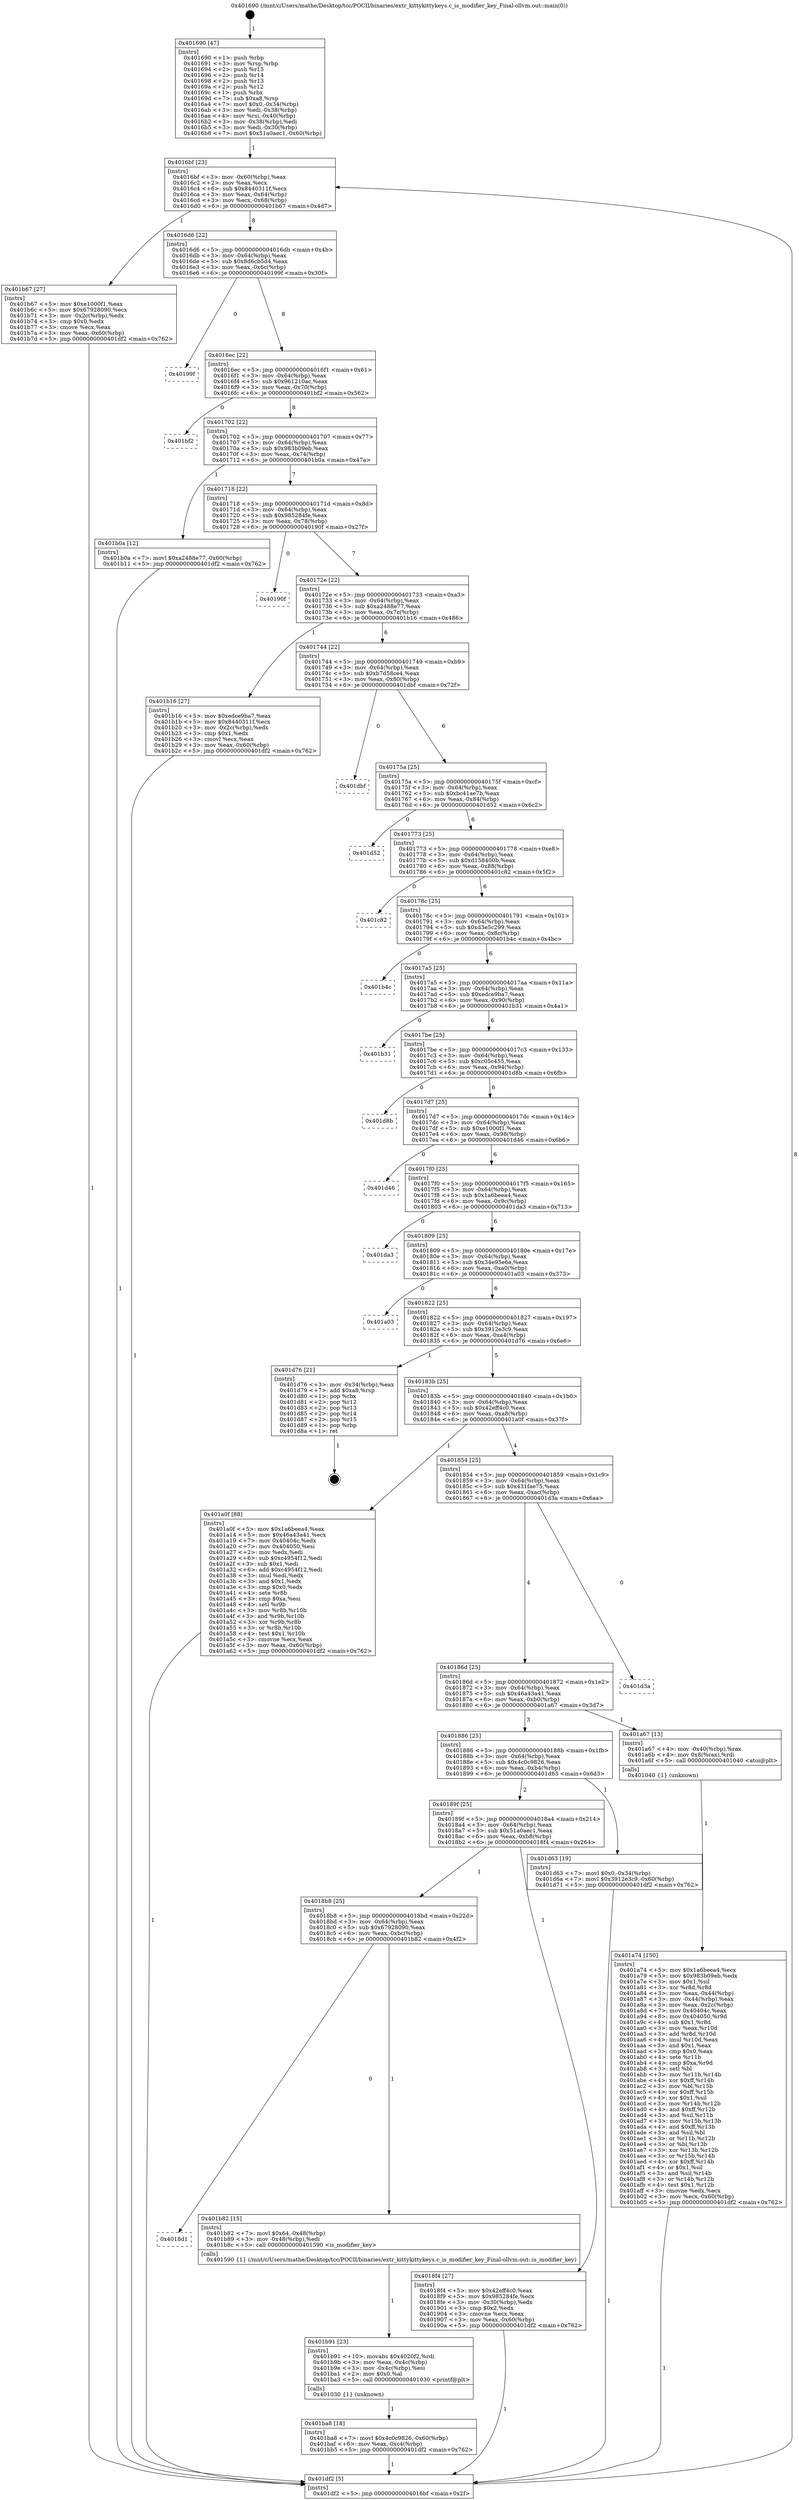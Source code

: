 digraph "0x401690" {
  label = "0x401690 (/mnt/c/Users/mathe/Desktop/tcc/POCII/binaries/extr_kittykittykeys.c_is_modifier_key_Final-ollvm.out::main(0))"
  labelloc = "t"
  node[shape=record]

  Entry [label="",width=0.3,height=0.3,shape=circle,fillcolor=black,style=filled]
  "0x4016bf" [label="{
     0x4016bf [23]\l
     | [instrs]\l
     &nbsp;&nbsp;0x4016bf \<+3\>: mov -0x60(%rbp),%eax\l
     &nbsp;&nbsp;0x4016c2 \<+2\>: mov %eax,%ecx\l
     &nbsp;&nbsp;0x4016c4 \<+6\>: sub $0x8440311f,%ecx\l
     &nbsp;&nbsp;0x4016ca \<+3\>: mov %eax,-0x64(%rbp)\l
     &nbsp;&nbsp;0x4016cd \<+3\>: mov %ecx,-0x68(%rbp)\l
     &nbsp;&nbsp;0x4016d0 \<+6\>: je 0000000000401b67 \<main+0x4d7\>\l
  }"]
  "0x401b67" [label="{
     0x401b67 [27]\l
     | [instrs]\l
     &nbsp;&nbsp;0x401b67 \<+5\>: mov $0xe1000f1,%eax\l
     &nbsp;&nbsp;0x401b6c \<+5\>: mov $0x67928090,%ecx\l
     &nbsp;&nbsp;0x401b71 \<+3\>: mov -0x2c(%rbp),%edx\l
     &nbsp;&nbsp;0x401b74 \<+3\>: cmp $0x0,%edx\l
     &nbsp;&nbsp;0x401b77 \<+3\>: cmove %ecx,%eax\l
     &nbsp;&nbsp;0x401b7a \<+3\>: mov %eax,-0x60(%rbp)\l
     &nbsp;&nbsp;0x401b7d \<+5\>: jmp 0000000000401df2 \<main+0x762\>\l
  }"]
  "0x4016d6" [label="{
     0x4016d6 [22]\l
     | [instrs]\l
     &nbsp;&nbsp;0x4016d6 \<+5\>: jmp 00000000004016db \<main+0x4b\>\l
     &nbsp;&nbsp;0x4016db \<+3\>: mov -0x64(%rbp),%eax\l
     &nbsp;&nbsp;0x4016de \<+5\>: sub $0x8d6cb5d4,%eax\l
     &nbsp;&nbsp;0x4016e3 \<+3\>: mov %eax,-0x6c(%rbp)\l
     &nbsp;&nbsp;0x4016e6 \<+6\>: je 000000000040199f \<main+0x30f\>\l
  }"]
  Exit [label="",width=0.3,height=0.3,shape=circle,fillcolor=black,style=filled,peripheries=2]
  "0x40199f" [label="{
     0x40199f\l
  }", style=dashed]
  "0x4016ec" [label="{
     0x4016ec [22]\l
     | [instrs]\l
     &nbsp;&nbsp;0x4016ec \<+5\>: jmp 00000000004016f1 \<main+0x61\>\l
     &nbsp;&nbsp;0x4016f1 \<+3\>: mov -0x64(%rbp),%eax\l
     &nbsp;&nbsp;0x4016f4 \<+5\>: sub $0x961210ac,%eax\l
     &nbsp;&nbsp;0x4016f9 \<+3\>: mov %eax,-0x70(%rbp)\l
     &nbsp;&nbsp;0x4016fc \<+6\>: je 0000000000401bf2 \<main+0x562\>\l
  }"]
  "0x401ba8" [label="{
     0x401ba8 [18]\l
     | [instrs]\l
     &nbsp;&nbsp;0x401ba8 \<+7\>: movl $0x4c0c9826,-0x60(%rbp)\l
     &nbsp;&nbsp;0x401baf \<+6\>: mov %eax,-0xc4(%rbp)\l
     &nbsp;&nbsp;0x401bb5 \<+5\>: jmp 0000000000401df2 \<main+0x762\>\l
  }"]
  "0x401bf2" [label="{
     0x401bf2\l
  }", style=dashed]
  "0x401702" [label="{
     0x401702 [22]\l
     | [instrs]\l
     &nbsp;&nbsp;0x401702 \<+5\>: jmp 0000000000401707 \<main+0x77\>\l
     &nbsp;&nbsp;0x401707 \<+3\>: mov -0x64(%rbp),%eax\l
     &nbsp;&nbsp;0x40170a \<+5\>: sub $0x983b09eb,%eax\l
     &nbsp;&nbsp;0x40170f \<+3\>: mov %eax,-0x74(%rbp)\l
     &nbsp;&nbsp;0x401712 \<+6\>: je 0000000000401b0a \<main+0x47a\>\l
  }"]
  "0x401b91" [label="{
     0x401b91 [23]\l
     | [instrs]\l
     &nbsp;&nbsp;0x401b91 \<+10\>: movabs $0x4020f2,%rdi\l
     &nbsp;&nbsp;0x401b9b \<+3\>: mov %eax,-0x4c(%rbp)\l
     &nbsp;&nbsp;0x401b9e \<+3\>: mov -0x4c(%rbp),%esi\l
     &nbsp;&nbsp;0x401ba1 \<+2\>: mov $0x0,%al\l
     &nbsp;&nbsp;0x401ba3 \<+5\>: call 0000000000401030 \<printf@plt\>\l
     | [calls]\l
     &nbsp;&nbsp;0x401030 \{1\} (unknown)\l
  }"]
  "0x401b0a" [label="{
     0x401b0a [12]\l
     | [instrs]\l
     &nbsp;&nbsp;0x401b0a \<+7\>: movl $0xa2488e77,-0x60(%rbp)\l
     &nbsp;&nbsp;0x401b11 \<+5\>: jmp 0000000000401df2 \<main+0x762\>\l
  }"]
  "0x401718" [label="{
     0x401718 [22]\l
     | [instrs]\l
     &nbsp;&nbsp;0x401718 \<+5\>: jmp 000000000040171d \<main+0x8d\>\l
     &nbsp;&nbsp;0x40171d \<+3\>: mov -0x64(%rbp),%eax\l
     &nbsp;&nbsp;0x401720 \<+5\>: sub $0x985284fe,%eax\l
     &nbsp;&nbsp;0x401725 \<+3\>: mov %eax,-0x78(%rbp)\l
     &nbsp;&nbsp;0x401728 \<+6\>: je 000000000040190f \<main+0x27f\>\l
  }"]
  "0x4018d1" [label="{
     0x4018d1\l
  }", style=dashed]
  "0x40190f" [label="{
     0x40190f\l
  }", style=dashed]
  "0x40172e" [label="{
     0x40172e [22]\l
     | [instrs]\l
     &nbsp;&nbsp;0x40172e \<+5\>: jmp 0000000000401733 \<main+0xa3\>\l
     &nbsp;&nbsp;0x401733 \<+3\>: mov -0x64(%rbp),%eax\l
     &nbsp;&nbsp;0x401736 \<+5\>: sub $0xa2488e77,%eax\l
     &nbsp;&nbsp;0x40173b \<+3\>: mov %eax,-0x7c(%rbp)\l
     &nbsp;&nbsp;0x40173e \<+6\>: je 0000000000401b16 \<main+0x486\>\l
  }"]
  "0x401b82" [label="{
     0x401b82 [15]\l
     | [instrs]\l
     &nbsp;&nbsp;0x401b82 \<+7\>: movl $0x64,-0x48(%rbp)\l
     &nbsp;&nbsp;0x401b89 \<+3\>: mov -0x48(%rbp),%edi\l
     &nbsp;&nbsp;0x401b8c \<+5\>: call 0000000000401590 \<is_modifier_key\>\l
     | [calls]\l
     &nbsp;&nbsp;0x401590 \{1\} (/mnt/c/Users/mathe/Desktop/tcc/POCII/binaries/extr_kittykittykeys.c_is_modifier_key_Final-ollvm.out::is_modifier_key)\l
  }"]
  "0x401b16" [label="{
     0x401b16 [27]\l
     | [instrs]\l
     &nbsp;&nbsp;0x401b16 \<+5\>: mov $0xedce9ba7,%eax\l
     &nbsp;&nbsp;0x401b1b \<+5\>: mov $0x8440311f,%ecx\l
     &nbsp;&nbsp;0x401b20 \<+3\>: mov -0x2c(%rbp),%edx\l
     &nbsp;&nbsp;0x401b23 \<+3\>: cmp $0x1,%edx\l
     &nbsp;&nbsp;0x401b26 \<+3\>: cmovl %ecx,%eax\l
     &nbsp;&nbsp;0x401b29 \<+3\>: mov %eax,-0x60(%rbp)\l
     &nbsp;&nbsp;0x401b2c \<+5\>: jmp 0000000000401df2 \<main+0x762\>\l
  }"]
  "0x401744" [label="{
     0x401744 [22]\l
     | [instrs]\l
     &nbsp;&nbsp;0x401744 \<+5\>: jmp 0000000000401749 \<main+0xb9\>\l
     &nbsp;&nbsp;0x401749 \<+3\>: mov -0x64(%rbp),%eax\l
     &nbsp;&nbsp;0x40174c \<+5\>: sub $0xb7d58ce4,%eax\l
     &nbsp;&nbsp;0x401751 \<+3\>: mov %eax,-0x80(%rbp)\l
     &nbsp;&nbsp;0x401754 \<+6\>: je 0000000000401dbf \<main+0x72f\>\l
  }"]
  "0x401a74" [label="{
     0x401a74 [150]\l
     | [instrs]\l
     &nbsp;&nbsp;0x401a74 \<+5\>: mov $0x1a6beea4,%ecx\l
     &nbsp;&nbsp;0x401a79 \<+5\>: mov $0x983b09eb,%edx\l
     &nbsp;&nbsp;0x401a7e \<+3\>: mov $0x1,%sil\l
     &nbsp;&nbsp;0x401a81 \<+3\>: xor %r8d,%r8d\l
     &nbsp;&nbsp;0x401a84 \<+3\>: mov %eax,-0x44(%rbp)\l
     &nbsp;&nbsp;0x401a87 \<+3\>: mov -0x44(%rbp),%eax\l
     &nbsp;&nbsp;0x401a8a \<+3\>: mov %eax,-0x2c(%rbp)\l
     &nbsp;&nbsp;0x401a8d \<+7\>: mov 0x40404c,%eax\l
     &nbsp;&nbsp;0x401a94 \<+8\>: mov 0x404050,%r9d\l
     &nbsp;&nbsp;0x401a9c \<+4\>: sub $0x1,%r8d\l
     &nbsp;&nbsp;0x401aa0 \<+3\>: mov %eax,%r10d\l
     &nbsp;&nbsp;0x401aa3 \<+3\>: add %r8d,%r10d\l
     &nbsp;&nbsp;0x401aa6 \<+4\>: imul %r10d,%eax\l
     &nbsp;&nbsp;0x401aaa \<+3\>: and $0x1,%eax\l
     &nbsp;&nbsp;0x401aad \<+3\>: cmp $0x0,%eax\l
     &nbsp;&nbsp;0x401ab0 \<+4\>: sete %r11b\l
     &nbsp;&nbsp;0x401ab4 \<+4\>: cmp $0xa,%r9d\l
     &nbsp;&nbsp;0x401ab8 \<+3\>: setl %bl\l
     &nbsp;&nbsp;0x401abb \<+3\>: mov %r11b,%r14b\l
     &nbsp;&nbsp;0x401abe \<+4\>: xor $0xff,%r14b\l
     &nbsp;&nbsp;0x401ac2 \<+3\>: mov %bl,%r15b\l
     &nbsp;&nbsp;0x401ac5 \<+4\>: xor $0xff,%r15b\l
     &nbsp;&nbsp;0x401ac9 \<+4\>: xor $0x1,%sil\l
     &nbsp;&nbsp;0x401acd \<+3\>: mov %r14b,%r12b\l
     &nbsp;&nbsp;0x401ad0 \<+4\>: and $0xff,%r12b\l
     &nbsp;&nbsp;0x401ad4 \<+3\>: and %sil,%r11b\l
     &nbsp;&nbsp;0x401ad7 \<+3\>: mov %r15b,%r13b\l
     &nbsp;&nbsp;0x401ada \<+4\>: and $0xff,%r13b\l
     &nbsp;&nbsp;0x401ade \<+3\>: and %sil,%bl\l
     &nbsp;&nbsp;0x401ae1 \<+3\>: or %r11b,%r12b\l
     &nbsp;&nbsp;0x401ae4 \<+3\>: or %bl,%r13b\l
     &nbsp;&nbsp;0x401ae7 \<+3\>: xor %r13b,%r12b\l
     &nbsp;&nbsp;0x401aea \<+3\>: or %r15b,%r14b\l
     &nbsp;&nbsp;0x401aed \<+4\>: xor $0xff,%r14b\l
     &nbsp;&nbsp;0x401af1 \<+4\>: or $0x1,%sil\l
     &nbsp;&nbsp;0x401af5 \<+3\>: and %sil,%r14b\l
     &nbsp;&nbsp;0x401af8 \<+3\>: or %r14b,%r12b\l
     &nbsp;&nbsp;0x401afb \<+4\>: test $0x1,%r12b\l
     &nbsp;&nbsp;0x401aff \<+3\>: cmovne %edx,%ecx\l
     &nbsp;&nbsp;0x401b02 \<+3\>: mov %ecx,-0x60(%rbp)\l
     &nbsp;&nbsp;0x401b05 \<+5\>: jmp 0000000000401df2 \<main+0x762\>\l
  }"]
  "0x401dbf" [label="{
     0x401dbf\l
  }", style=dashed]
  "0x40175a" [label="{
     0x40175a [25]\l
     | [instrs]\l
     &nbsp;&nbsp;0x40175a \<+5\>: jmp 000000000040175f \<main+0xcf\>\l
     &nbsp;&nbsp;0x40175f \<+3\>: mov -0x64(%rbp),%eax\l
     &nbsp;&nbsp;0x401762 \<+5\>: sub $0xbc41ae7b,%eax\l
     &nbsp;&nbsp;0x401767 \<+6\>: mov %eax,-0x84(%rbp)\l
     &nbsp;&nbsp;0x40176d \<+6\>: je 0000000000401d52 \<main+0x6c2\>\l
  }"]
  "0x401690" [label="{
     0x401690 [47]\l
     | [instrs]\l
     &nbsp;&nbsp;0x401690 \<+1\>: push %rbp\l
     &nbsp;&nbsp;0x401691 \<+3\>: mov %rsp,%rbp\l
     &nbsp;&nbsp;0x401694 \<+2\>: push %r15\l
     &nbsp;&nbsp;0x401696 \<+2\>: push %r14\l
     &nbsp;&nbsp;0x401698 \<+2\>: push %r13\l
     &nbsp;&nbsp;0x40169a \<+2\>: push %r12\l
     &nbsp;&nbsp;0x40169c \<+1\>: push %rbx\l
     &nbsp;&nbsp;0x40169d \<+7\>: sub $0xa8,%rsp\l
     &nbsp;&nbsp;0x4016a4 \<+7\>: movl $0x0,-0x34(%rbp)\l
     &nbsp;&nbsp;0x4016ab \<+3\>: mov %edi,-0x38(%rbp)\l
     &nbsp;&nbsp;0x4016ae \<+4\>: mov %rsi,-0x40(%rbp)\l
     &nbsp;&nbsp;0x4016b2 \<+3\>: mov -0x38(%rbp),%edi\l
     &nbsp;&nbsp;0x4016b5 \<+3\>: mov %edi,-0x30(%rbp)\l
     &nbsp;&nbsp;0x4016b8 \<+7\>: movl $0x51a0aec1,-0x60(%rbp)\l
  }"]
  "0x401d52" [label="{
     0x401d52\l
  }", style=dashed]
  "0x401773" [label="{
     0x401773 [25]\l
     | [instrs]\l
     &nbsp;&nbsp;0x401773 \<+5\>: jmp 0000000000401778 \<main+0xe8\>\l
     &nbsp;&nbsp;0x401778 \<+3\>: mov -0x64(%rbp),%eax\l
     &nbsp;&nbsp;0x40177b \<+5\>: sub $0xd158400b,%eax\l
     &nbsp;&nbsp;0x401780 \<+6\>: mov %eax,-0x88(%rbp)\l
     &nbsp;&nbsp;0x401786 \<+6\>: je 0000000000401c82 \<main+0x5f2\>\l
  }"]
  "0x401df2" [label="{
     0x401df2 [5]\l
     | [instrs]\l
     &nbsp;&nbsp;0x401df2 \<+5\>: jmp 00000000004016bf \<main+0x2f\>\l
  }"]
  "0x401c82" [label="{
     0x401c82\l
  }", style=dashed]
  "0x40178c" [label="{
     0x40178c [25]\l
     | [instrs]\l
     &nbsp;&nbsp;0x40178c \<+5\>: jmp 0000000000401791 \<main+0x101\>\l
     &nbsp;&nbsp;0x401791 \<+3\>: mov -0x64(%rbp),%eax\l
     &nbsp;&nbsp;0x401794 \<+5\>: sub $0xd3e5c299,%eax\l
     &nbsp;&nbsp;0x401799 \<+6\>: mov %eax,-0x8c(%rbp)\l
     &nbsp;&nbsp;0x40179f \<+6\>: je 0000000000401b4c \<main+0x4bc\>\l
  }"]
  "0x4018b8" [label="{
     0x4018b8 [25]\l
     | [instrs]\l
     &nbsp;&nbsp;0x4018b8 \<+5\>: jmp 00000000004018bd \<main+0x22d\>\l
     &nbsp;&nbsp;0x4018bd \<+3\>: mov -0x64(%rbp),%eax\l
     &nbsp;&nbsp;0x4018c0 \<+5\>: sub $0x67928090,%eax\l
     &nbsp;&nbsp;0x4018c5 \<+6\>: mov %eax,-0xbc(%rbp)\l
     &nbsp;&nbsp;0x4018cb \<+6\>: je 0000000000401b82 \<main+0x4f2\>\l
  }"]
  "0x401b4c" [label="{
     0x401b4c\l
  }", style=dashed]
  "0x4017a5" [label="{
     0x4017a5 [25]\l
     | [instrs]\l
     &nbsp;&nbsp;0x4017a5 \<+5\>: jmp 00000000004017aa \<main+0x11a\>\l
     &nbsp;&nbsp;0x4017aa \<+3\>: mov -0x64(%rbp),%eax\l
     &nbsp;&nbsp;0x4017ad \<+5\>: sub $0xedce9ba7,%eax\l
     &nbsp;&nbsp;0x4017b2 \<+6\>: mov %eax,-0x90(%rbp)\l
     &nbsp;&nbsp;0x4017b8 \<+6\>: je 0000000000401b31 \<main+0x4a1\>\l
  }"]
  "0x4018f4" [label="{
     0x4018f4 [27]\l
     | [instrs]\l
     &nbsp;&nbsp;0x4018f4 \<+5\>: mov $0x42eff4c0,%eax\l
     &nbsp;&nbsp;0x4018f9 \<+5\>: mov $0x985284fe,%ecx\l
     &nbsp;&nbsp;0x4018fe \<+3\>: mov -0x30(%rbp),%edx\l
     &nbsp;&nbsp;0x401901 \<+3\>: cmp $0x2,%edx\l
     &nbsp;&nbsp;0x401904 \<+3\>: cmovne %ecx,%eax\l
     &nbsp;&nbsp;0x401907 \<+3\>: mov %eax,-0x60(%rbp)\l
     &nbsp;&nbsp;0x40190a \<+5\>: jmp 0000000000401df2 \<main+0x762\>\l
  }"]
  "0x401b31" [label="{
     0x401b31\l
  }", style=dashed]
  "0x4017be" [label="{
     0x4017be [25]\l
     | [instrs]\l
     &nbsp;&nbsp;0x4017be \<+5\>: jmp 00000000004017c3 \<main+0x133\>\l
     &nbsp;&nbsp;0x4017c3 \<+3\>: mov -0x64(%rbp),%eax\l
     &nbsp;&nbsp;0x4017c6 \<+5\>: sub $0xc05c455,%eax\l
     &nbsp;&nbsp;0x4017cb \<+6\>: mov %eax,-0x94(%rbp)\l
     &nbsp;&nbsp;0x4017d1 \<+6\>: je 0000000000401d8b \<main+0x6fb\>\l
  }"]
  "0x40189f" [label="{
     0x40189f [25]\l
     | [instrs]\l
     &nbsp;&nbsp;0x40189f \<+5\>: jmp 00000000004018a4 \<main+0x214\>\l
     &nbsp;&nbsp;0x4018a4 \<+3\>: mov -0x64(%rbp),%eax\l
     &nbsp;&nbsp;0x4018a7 \<+5\>: sub $0x51a0aec1,%eax\l
     &nbsp;&nbsp;0x4018ac \<+6\>: mov %eax,-0xb8(%rbp)\l
     &nbsp;&nbsp;0x4018b2 \<+6\>: je 00000000004018f4 \<main+0x264\>\l
  }"]
  "0x401d8b" [label="{
     0x401d8b\l
  }", style=dashed]
  "0x4017d7" [label="{
     0x4017d7 [25]\l
     | [instrs]\l
     &nbsp;&nbsp;0x4017d7 \<+5\>: jmp 00000000004017dc \<main+0x14c\>\l
     &nbsp;&nbsp;0x4017dc \<+3\>: mov -0x64(%rbp),%eax\l
     &nbsp;&nbsp;0x4017df \<+5\>: sub $0xe1000f1,%eax\l
     &nbsp;&nbsp;0x4017e4 \<+6\>: mov %eax,-0x98(%rbp)\l
     &nbsp;&nbsp;0x4017ea \<+6\>: je 0000000000401d46 \<main+0x6b6\>\l
  }"]
  "0x401d63" [label="{
     0x401d63 [19]\l
     | [instrs]\l
     &nbsp;&nbsp;0x401d63 \<+7\>: movl $0x0,-0x34(%rbp)\l
     &nbsp;&nbsp;0x401d6a \<+7\>: movl $0x3912e3c9,-0x60(%rbp)\l
     &nbsp;&nbsp;0x401d71 \<+5\>: jmp 0000000000401df2 \<main+0x762\>\l
  }"]
  "0x401d46" [label="{
     0x401d46\l
  }", style=dashed]
  "0x4017f0" [label="{
     0x4017f0 [25]\l
     | [instrs]\l
     &nbsp;&nbsp;0x4017f0 \<+5\>: jmp 00000000004017f5 \<main+0x165\>\l
     &nbsp;&nbsp;0x4017f5 \<+3\>: mov -0x64(%rbp),%eax\l
     &nbsp;&nbsp;0x4017f8 \<+5\>: sub $0x1a6beea4,%eax\l
     &nbsp;&nbsp;0x4017fd \<+6\>: mov %eax,-0x9c(%rbp)\l
     &nbsp;&nbsp;0x401803 \<+6\>: je 0000000000401da3 \<main+0x713\>\l
  }"]
  "0x401886" [label="{
     0x401886 [25]\l
     | [instrs]\l
     &nbsp;&nbsp;0x401886 \<+5\>: jmp 000000000040188b \<main+0x1fb\>\l
     &nbsp;&nbsp;0x40188b \<+3\>: mov -0x64(%rbp),%eax\l
     &nbsp;&nbsp;0x40188e \<+5\>: sub $0x4c0c9826,%eax\l
     &nbsp;&nbsp;0x401893 \<+6\>: mov %eax,-0xb4(%rbp)\l
     &nbsp;&nbsp;0x401899 \<+6\>: je 0000000000401d63 \<main+0x6d3\>\l
  }"]
  "0x401da3" [label="{
     0x401da3\l
  }", style=dashed]
  "0x401809" [label="{
     0x401809 [25]\l
     | [instrs]\l
     &nbsp;&nbsp;0x401809 \<+5\>: jmp 000000000040180e \<main+0x17e\>\l
     &nbsp;&nbsp;0x40180e \<+3\>: mov -0x64(%rbp),%eax\l
     &nbsp;&nbsp;0x401811 \<+5\>: sub $0x34e95e6e,%eax\l
     &nbsp;&nbsp;0x401816 \<+6\>: mov %eax,-0xa0(%rbp)\l
     &nbsp;&nbsp;0x40181c \<+6\>: je 0000000000401a03 \<main+0x373\>\l
  }"]
  "0x401a67" [label="{
     0x401a67 [13]\l
     | [instrs]\l
     &nbsp;&nbsp;0x401a67 \<+4\>: mov -0x40(%rbp),%rax\l
     &nbsp;&nbsp;0x401a6b \<+4\>: mov 0x8(%rax),%rdi\l
     &nbsp;&nbsp;0x401a6f \<+5\>: call 0000000000401040 \<atoi@plt\>\l
     | [calls]\l
     &nbsp;&nbsp;0x401040 \{1\} (unknown)\l
  }"]
  "0x401a03" [label="{
     0x401a03\l
  }", style=dashed]
  "0x401822" [label="{
     0x401822 [25]\l
     | [instrs]\l
     &nbsp;&nbsp;0x401822 \<+5\>: jmp 0000000000401827 \<main+0x197\>\l
     &nbsp;&nbsp;0x401827 \<+3\>: mov -0x64(%rbp),%eax\l
     &nbsp;&nbsp;0x40182a \<+5\>: sub $0x3912e3c9,%eax\l
     &nbsp;&nbsp;0x40182f \<+6\>: mov %eax,-0xa4(%rbp)\l
     &nbsp;&nbsp;0x401835 \<+6\>: je 0000000000401d76 \<main+0x6e6\>\l
  }"]
  "0x40186d" [label="{
     0x40186d [25]\l
     | [instrs]\l
     &nbsp;&nbsp;0x40186d \<+5\>: jmp 0000000000401872 \<main+0x1e2\>\l
     &nbsp;&nbsp;0x401872 \<+3\>: mov -0x64(%rbp),%eax\l
     &nbsp;&nbsp;0x401875 \<+5\>: sub $0x46a43a41,%eax\l
     &nbsp;&nbsp;0x40187a \<+6\>: mov %eax,-0xb0(%rbp)\l
     &nbsp;&nbsp;0x401880 \<+6\>: je 0000000000401a67 \<main+0x3d7\>\l
  }"]
  "0x401d76" [label="{
     0x401d76 [21]\l
     | [instrs]\l
     &nbsp;&nbsp;0x401d76 \<+3\>: mov -0x34(%rbp),%eax\l
     &nbsp;&nbsp;0x401d79 \<+7\>: add $0xa8,%rsp\l
     &nbsp;&nbsp;0x401d80 \<+1\>: pop %rbx\l
     &nbsp;&nbsp;0x401d81 \<+2\>: pop %r12\l
     &nbsp;&nbsp;0x401d83 \<+2\>: pop %r13\l
     &nbsp;&nbsp;0x401d85 \<+2\>: pop %r14\l
     &nbsp;&nbsp;0x401d87 \<+2\>: pop %r15\l
     &nbsp;&nbsp;0x401d89 \<+1\>: pop %rbp\l
     &nbsp;&nbsp;0x401d8a \<+1\>: ret\l
  }"]
  "0x40183b" [label="{
     0x40183b [25]\l
     | [instrs]\l
     &nbsp;&nbsp;0x40183b \<+5\>: jmp 0000000000401840 \<main+0x1b0\>\l
     &nbsp;&nbsp;0x401840 \<+3\>: mov -0x64(%rbp),%eax\l
     &nbsp;&nbsp;0x401843 \<+5\>: sub $0x42eff4c0,%eax\l
     &nbsp;&nbsp;0x401848 \<+6\>: mov %eax,-0xa8(%rbp)\l
     &nbsp;&nbsp;0x40184e \<+6\>: je 0000000000401a0f \<main+0x37f\>\l
  }"]
  "0x401d3a" [label="{
     0x401d3a\l
  }", style=dashed]
  "0x401a0f" [label="{
     0x401a0f [88]\l
     | [instrs]\l
     &nbsp;&nbsp;0x401a0f \<+5\>: mov $0x1a6beea4,%eax\l
     &nbsp;&nbsp;0x401a14 \<+5\>: mov $0x46a43a41,%ecx\l
     &nbsp;&nbsp;0x401a19 \<+7\>: mov 0x40404c,%edx\l
     &nbsp;&nbsp;0x401a20 \<+7\>: mov 0x404050,%esi\l
     &nbsp;&nbsp;0x401a27 \<+2\>: mov %edx,%edi\l
     &nbsp;&nbsp;0x401a29 \<+6\>: sub $0xc4954f12,%edi\l
     &nbsp;&nbsp;0x401a2f \<+3\>: sub $0x1,%edi\l
     &nbsp;&nbsp;0x401a32 \<+6\>: add $0xc4954f12,%edi\l
     &nbsp;&nbsp;0x401a38 \<+3\>: imul %edi,%edx\l
     &nbsp;&nbsp;0x401a3b \<+3\>: and $0x1,%edx\l
     &nbsp;&nbsp;0x401a3e \<+3\>: cmp $0x0,%edx\l
     &nbsp;&nbsp;0x401a41 \<+4\>: sete %r8b\l
     &nbsp;&nbsp;0x401a45 \<+3\>: cmp $0xa,%esi\l
     &nbsp;&nbsp;0x401a48 \<+4\>: setl %r9b\l
     &nbsp;&nbsp;0x401a4c \<+3\>: mov %r8b,%r10b\l
     &nbsp;&nbsp;0x401a4f \<+3\>: and %r9b,%r10b\l
     &nbsp;&nbsp;0x401a52 \<+3\>: xor %r9b,%r8b\l
     &nbsp;&nbsp;0x401a55 \<+3\>: or %r8b,%r10b\l
     &nbsp;&nbsp;0x401a58 \<+4\>: test $0x1,%r10b\l
     &nbsp;&nbsp;0x401a5c \<+3\>: cmovne %ecx,%eax\l
     &nbsp;&nbsp;0x401a5f \<+3\>: mov %eax,-0x60(%rbp)\l
     &nbsp;&nbsp;0x401a62 \<+5\>: jmp 0000000000401df2 \<main+0x762\>\l
  }"]
  "0x401854" [label="{
     0x401854 [25]\l
     | [instrs]\l
     &nbsp;&nbsp;0x401854 \<+5\>: jmp 0000000000401859 \<main+0x1c9\>\l
     &nbsp;&nbsp;0x401859 \<+3\>: mov -0x64(%rbp),%eax\l
     &nbsp;&nbsp;0x40185c \<+5\>: sub $0x431fae75,%eax\l
     &nbsp;&nbsp;0x401861 \<+6\>: mov %eax,-0xac(%rbp)\l
     &nbsp;&nbsp;0x401867 \<+6\>: je 0000000000401d3a \<main+0x6aa\>\l
  }"]
  Entry -> "0x401690" [label=" 1"]
  "0x4016bf" -> "0x401b67" [label=" 1"]
  "0x4016bf" -> "0x4016d6" [label=" 8"]
  "0x401d76" -> Exit [label=" 1"]
  "0x4016d6" -> "0x40199f" [label=" 0"]
  "0x4016d6" -> "0x4016ec" [label=" 8"]
  "0x401d63" -> "0x401df2" [label=" 1"]
  "0x4016ec" -> "0x401bf2" [label=" 0"]
  "0x4016ec" -> "0x401702" [label=" 8"]
  "0x401ba8" -> "0x401df2" [label=" 1"]
  "0x401702" -> "0x401b0a" [label=" 1"]
  "0x401702" -> "0x401718" [label=" 7"]
  "0x401b91" -> "0x401ba8" [label=" 1"]
  "0x401718" -> "0x40190f" [label=" 0"]
  "0x401718" -> "0x40172e" [label=" 7"]
  "0x401b82" -> "0x401b91" [label=" 1"]
  "0x40172e" -> "0x401b16" [label=" 1"]
  "0x40172e" -> "0x401744" [label=" 6"]
  "0x4018b8" -> "0x4018d1" [label=" 0"]
  "0x401744" -> "0x401dbf" [label=" 0"]
  "0x401744" -> "0x40175a" [label=" 6"]
  "0x4018b8" -> "0x401b82" [label=" 1"]
  "0x40175a" -> "0x401d52" [label=" 0"]
  "0x40175a" -> "0x401773" [label=" 6"]
  "0x401b67" -> "0x401df2" [label=" 1"]
  "0x401773" -> "0x401c82" [label=" 0"]
  "0x401773" -> "0x40178c" [label=" 6"]
  "0x401b16" -> "0x401df2" [label=" 1"]
  "0x40178c" -> "0x401b4c" [label=" 0"]
  "0x40178c" -> "0x4017a5" [label=" 6"]
  "0x401b0a" -> "0x401df2" [label=" 1"]
  "0x4017a5" -> "0x401b31" [label=" 0"]
  "0x4017a5" -> "0x4017be" [label=" 6"]
  "0x401a74" -> "0x401df2" [label=" 1"]
  "0x4017be" -> "0x401d8b" [label=" 0"]
  "0x4017be" -> "0x4017d7" [label=" 6"]
  "0x401a0f" -> "0x401df2" [label=" 1"]
  "0x4017d7" -> "0x401d46" [label=" 0"]
  "0x4017d7" -> "0x4017f0" [label=" 6"]
  "0x401df2" -> "0x4016bf" [label=" 8"]
  "0x4017f0" -> "0x401da3" [label=" 0"]
  "0x4017f0" -> "0x401809" [label=" 6"]
  "0x4018f4" -> "0x401df2" [label=" 1"]
  "0x401809" -> "0x401a03" [label=" 0"]
  "0x401809" -> "0x401822" [label=" 6"]
  "0x40189f" -> "0x4018b8" [label=" 1"]
  "0x401822" -> "0x401d76" [label=" 1"]
  "0x401822" -> "0x40183b" [label=" 5"]
  "0x401a67" -> "0x401a74" [label=" 1"]
  "0x40183b" -> "0x401a0f" [label=" 1"]
  "0x40183b" -> "0x401854" [label=" 4"]
  "0x401886" -> "0x40189f" [label=" 2"]
  "0x401854" -> "0x401d3a" [label=" 0"]
  "0x401854" -> "0x40186d" [label=" 4"]
  "0x40189f" -> "0x4018f4" [label=" 1"]
  "0x40186d" -> "0x401a67" [label=" 1"]
  "0x40186d" -> "0x401886" [label=" 3"]
  "0x401690" -> "0x4016bf" [label=" 1"]
  "0x401886" -> "0x401d63" [label=" 1"]
}
